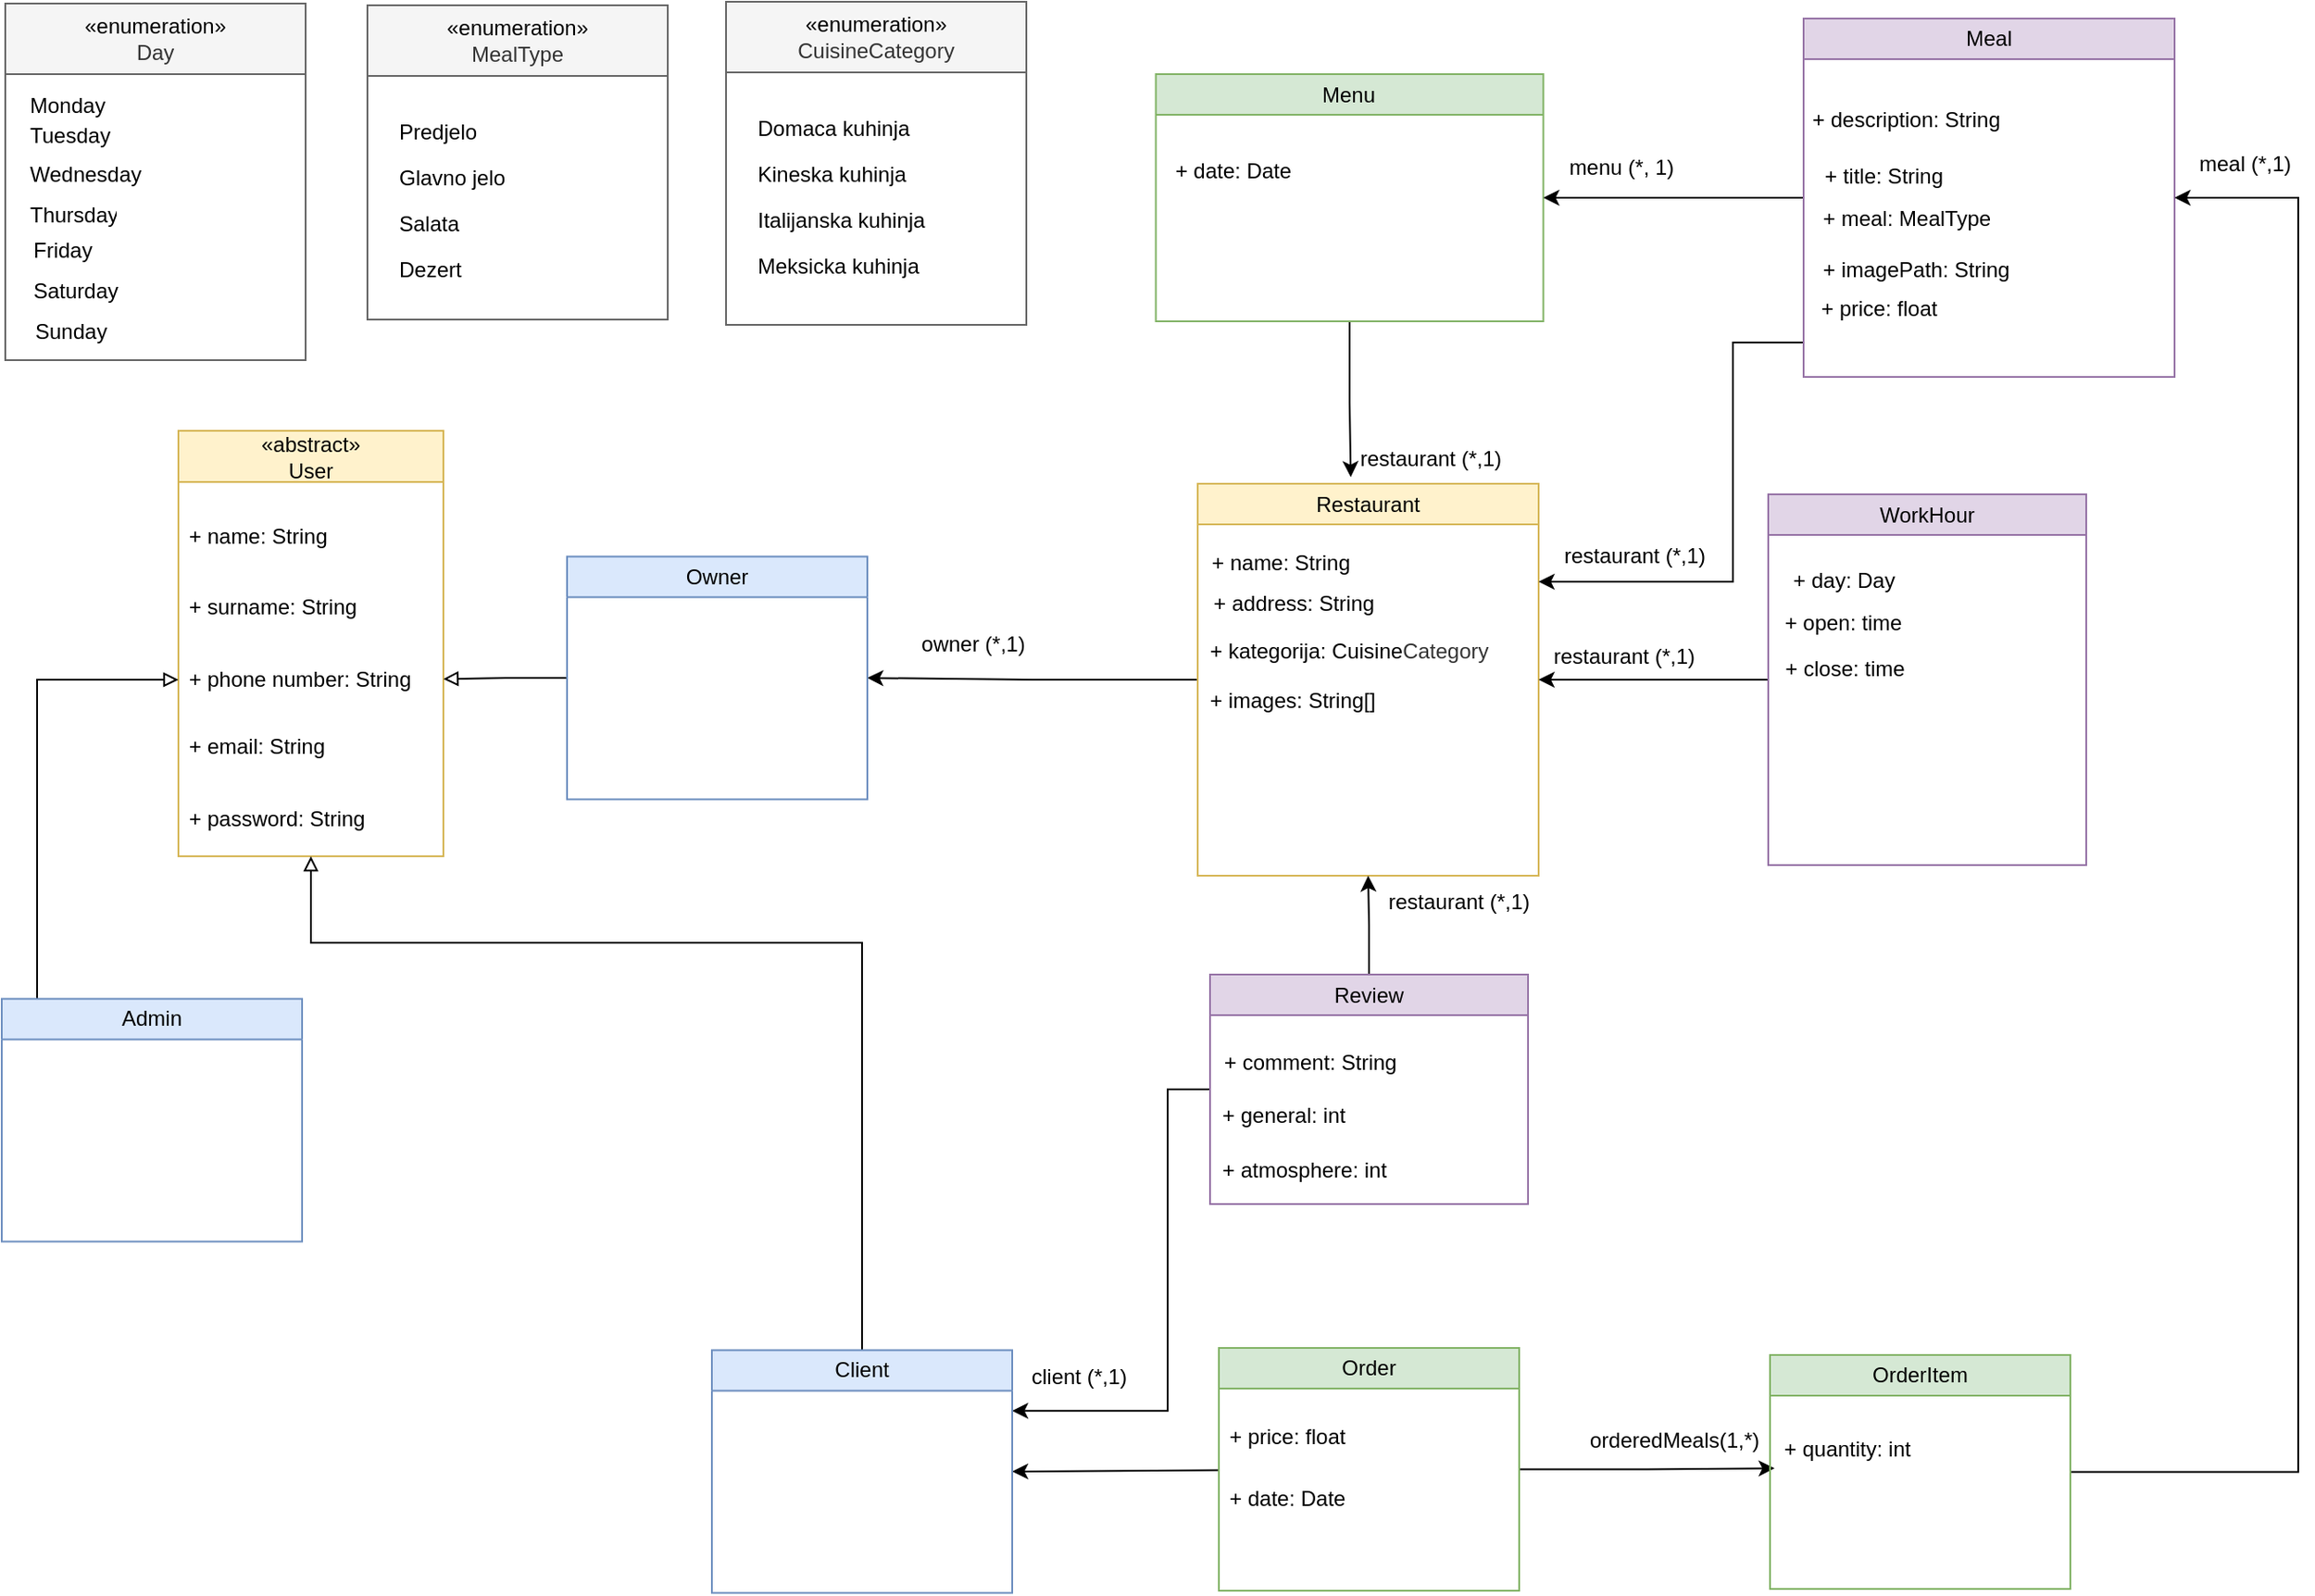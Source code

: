 <mxfile version="20.6.2" type="device"><diagram id="bsZPqT9XI8S-1IAXSbrk" name="Page-1"><mxGraphModel dx="1730" dy="2012" grid="1" gridSize="10" guides="1" tooltips="1" connect="1" arrows="1" fold="1" page="1" pageScale="1" pageWidth="850" pageHeight="1100" math="0" shadow="0"><root><mxCell id="0"/><mxCell id="1" parent="0"/><mxCell id="OyT46b3TN85XuAn-5Xij-9" value="" style="group;fontSize=13;spacingTop=3;" parent="1" vertex="1" connectable="0"><mxGeometry x="120" y="-340" width="150" height="241" as="geometry"/></mxCell><mxCell id="OyT46b3TN85XuAn-5Xij-1" value="«abstract»&lt;br&gt;User" style="swimlane;fontStyle=0;childLayout=stackLayout;horizontal=1;startSize=29;horizontalStack=0;resizeParent=1;resizeParentMax=0;resizeLast=0;collapsible=1;marginBottom=0;whiteSpace=wrap;html=1;container=0;fillColor=#fff2cc;strokeColor=#d6b656;" parent="OyT46b3TN85XuAn-5Xij-9" vertex="1"><mxGeometry width="150" height="241" as="geometry"><mxRectangle x="70" y="50" width="70" height="30" as="alternateBounds"/></mxGeometry></mxCell><mxCell id="OyT46b3TN85XuAn-5Xij-2" value="+ name: String" style="text;strokeColor=none;fillColor=none;align=left;verticalAlign=middle;spacingLeft=4;spacingRight=4;overflow=hidden;points=[[0,0.5],[1,0.5]];portConstraint=eastwest;rotatable=0;whiteSpace=wrap;html=1;" parent="OyT46b3TN85XuAn-5Xij-9" vertex="1"><mxGeometry y="40.167" width="150" height="40.167" as="geometry"/></mxCell><mxCell id="OyT46b3TN85XuAn-5Xij-3" value="+ surname: String" style="text;strokeColor=none;fillColor=none;align=left;verticalAlign=middle;spacingLeft=4;spacingRight=4;overflow=hidden;points=[[0,0.5],[1,0.5]];portConstraint=eastwest;rotatable=0;whiteSpace=wrap;html=1;" parent="OyT46b3TN85XuAn-5Xij-9" vertex="1"><mxGeometry y="80.333" width="150" height="40.167" as="geometry"/></mxCell><mxCell id="OyT46b3TN85XuAn-5Xij-4" value="+ phone number: String" style="text;strokeColor=none;fillColor=none;align=left;verticalAlign=middle;spacingLeft=4;spacingRight=4;overflow=hidden;points=[[0,0.5],[1,0.5]];portConstraint=eastwest;rotatable=0;whiteSpace=wrap;html=1;" parent="OyT46b3TN85XuAn-5Xij-9" vertex="1"><mxGeometry y="120.5" width="150" height="40.167" as="geometry"/></mxCell><mxCell id="OyT46b3TN85XuAn-5Xij-7" value="+ email: String" style="text;strokeColor=none;fillColor=none;align=left;verticalAlign=middle;spacingLeft=4;spacingRight=4;overflow=hidden;points=[[0,0.5],[1,0.5]];portConstraint=eastwest;rotatable=0;whiteSpace=wrap;html=1;" parent="OyT46b3TN85XuAn-5Xij-9" vertex="1"><mxGeometry y="159.328" width="150" height="40.167" as="geometry"/></mxCell><mxCell id="OyT46b3TN85XuAn-5Xij-8" value="+ password: String" style="text;strokeColor=none;fillColor=none;align=left;verticalAlign=middle;spacingLeft=4;spacingRight=4;overflow=hidden;points=[[0,0.5],[1,0.5]];portConstraint=eastwest;rotatable=0;whiteSpace=wrap;html=1;" parent="OyT46b3TN85XuAn-5Xij-9" vertex="1"><mxGeometry y="199.494" width="150" height="40.167" as="geometry"/></mxCell><mxCell id="2AOjlh9punk3wkcL21mE-31" style="edgeStyle=orthogonalEdgeStyle;rounded=0;orthogonalLoop=1;jettySize=auto;html=1;" parent="1" source="OyT46b3TN85XuAn-5Xij-40" edge="1"><mxGeometry relative="1" as="geometry"><mxPoint x="510" y="-200" as="targetPoint"/></mxGeometry></mxCell><mxCell id="OyT46b3TN85XuAn-5Xij-40" value="&lt;span style=&quot;font-weight: normal;&quot;&gt;Restaurant&lt;/span&gt;" style="swimlane;whiteSpace=wrap;html=1;fillColor=#fff2cc;strokeColor=#d6b656;" parent="1" vertex="1"><mxGeometry x="697" y="-310" width="193" height="222" as="geometry"/></mxCell><mxCell id="OyT46b3TN85XuAn-5Xij-101" value="+ name: String" style="text;html=1;strokeColor=none;fillColor=none;align=left;verticalAlign=middle;whiteSpace=wrap;rounded=0;" parent="OyT46b3TN85XuAn-5Xij-40" vertex="1"><mxGeometry x="6" y="30" width="94" height="30" as="geometry"/></mxCell><mxCell id="bxrwwsKbFl1tPiPiGd9G-1" value="+ kategorija: Cuisine&lt;span style=&quot;color: rgb(51, 51, 51); text-align: center;&quot;&gt;Category&lt;/span&gt;" style="text;html=1;strokeColor=none;fillColor=none;align=left;verticalAlign=middle;whiteSpace=wrap;rounded=0;" parent="OyT46b3TN85XuAn-5Xij-40" vertex="1"><mxGeometry x="5" y="80" width="164" height="30" as="geometry"/></mxCell><mxCell id="OyT46b3TN85XuAn-5Xij-109" value="+ address: String" style="text;html=1;strokeColor=none;fillColor=none;align=left;verticalAlign=middle;whiteSpace=wrap;rounded=0;" parent="OyT46b3TN85XuAn-5Xij-40" vertex="1"><mxGeometry x="7" y="53" width="94" height="30" as="geometry"/></mxCell><mxCell id="OyT46b3TN85XuAn-5Xij-59" value="owner (*,1)" style="text;html=1;strokeColor=none;fillColor=none;align=center;verticalAlign=middle;whiteSpace=wrap;rounded=0;" parent="1" vertex="1"><mxGeometry x="509.5" y="-234.5" width="120" height="30" as="geometry"/></mxCell><mxCell id="2AOjlh9punk3wkcL21mE-33" style="edgeStyle=orthogonalEdgeStyle;rounded=0;orthogonalLoop=1;jettySize=auto;html=1;entryX=0.449;entryY=-0.017;entryDx=0;entryDy=0;entryPerimeter=0;" parent="1" source="OyT46b3TN85XuAn-5Xij-64" target="OyT46b3TN85XuAn-5Xij-40" edge="1"><mxGeometry relative="1" as="geometry"/></mxCell><mxCell id="OyT46b3TN85XuAn-5Xij-64" value="&lt;span style=&quot;font-weight: normal;&quot;&gt;Menu&lt;/span&gt;" style="swimlane;whiteSpace=wrap;html=1;container=0;fillColor=#d5e8d4;strokeColor=#82b366;" parent="1" vertex="1"><mxGeometry x="673.31" y="-542" width="219.37" height="140" as="geometry"/></mxCell><mxCell id="OyT46b3TN85XuAn-5Xij-125" value=" + date: Date" style="text;strokeColor=none;fillColor=none;spacingLeft=4;spacingRight=4;overflow=hidden;rotatable=0;points=[[0,0.5],[1,0.5]];portConstraint=eastwest;fontSize=12;" parent="OyT46b3TN85XuAn-5Xij-64" vertex="1"><mxGeometry x="1.69" y="41" width="208.31" height="30" as="geometry"/></mxCell><mxCell id="2AOjlh9punk3wkcL21mE-12" value="" style="edgeStyle=orthogonalEdgeStyle;rounded=0;orthogonalLoop=1;jettySize=auto;html=1;entryX=-0.013;entryY=1.172;entryDx=0;entryDy=0;entryPerimeter=0;" parent="1" source="OyT46b3TN85XuAn-5Xij-85" edge="1"><mxGeometry relative="1" as="geometry"><mxPoint x="1023.57" y="247.66" as="targetPoint"/></mxGeometry></mxCell><mxCell id="2AOjlh9punk3wkcL21mE-55" style="edgeStyle=none;rounded=0;orthogonalLoop=1;jettySize=auto;html=1;entryX=1;entryY=0.5;entryDx=0;entryDy=0;" parent="1" source="OyT46b3TN85XuAn-5Xij-85" target="v6dq-pVkHufXufYW6gg1-2" edge="1"><mxGeometry relative="1" as="geometry"><mxPoint x="650" y="245" as="targetPoint"/></mxGeometry></mxCell><mxCell id="OyT46b3TN85XuAn-5Xij-85" value="&lt;span style=&quot;font-weight: normal;&quot;&gt;Order&lt;/span&gt;" style="swimlane;whiteSpace=wrap;html=1;startSize=23;fillColor=#d5e8d4;strokeColor=#82b366;" parent="1" vertex="1"><mxGeometry x="709" y="179.5" width="170" height="137.5" as="geometry"/></mxCell><mxCell id="v6dq-pVkHufXufYW6gg1-19" style="edgeStyle=orthogonalEdgeStyle;rounded=0;orthogonalLoop=1;jettySize=auto;html=1;entryX=1;entryY=0.25;entryDx=0;entryDy=0;endArrow=classic;endFill=1;" parent="1" target="OyT46b3TN85XuAn-5Xij-40" edge="1"><mxGeometry relative="1" as="geometry"><mxPoint x="1040" y="-390" as="sourcePoint"/><Array as="points"><mxPoint x="1000" y="-390"/><mxPoint x="1000" y="-254"/></Array></mxGeometry></mxCell><mxCell id="v6dq-pVkHufXufYW6gg1-23" style="edgeStyle=orthogonalEdgeStyle;rounded=0;orthogonalLoop=1;jettySize=auto;html=1;entryX=1;entryY=0.5;entryDx=0;entryDy=0;endArrow=classic;endFill=1;" parent="1" source="OyT46b3TN85XuAn-5Xij-89" target="OyT46b3TN85XuAn-5Xij-64" edge="1"><mxGeometry relative="1" as="geometry"/></mxCell><mxCell id="OyT46b3TN85XuAn-5Xij-89" value="&lt;span style=&quot;font-weight: normal;&quot;&gt;Meal&lt;/span&gt;" style="swimlane;whiteSpace=wrap;html=1;fillColor=#e1d5e7;strokeColor=#9673a6;" parent="1" vertex="1"><mxGeometry x="1040" y="-573.5" width="210" height="203" as="geometry"/></mxCell><mxCell id="OyT46b3TN85XuAn-5Xij-91" value="+ imagePath: String" style="text;html=1;strokeColor=none;fillColor=none;align=left;verticalAlign=middle;whiteSpace=wrap;rounded=0;" parent="OyT46b3TN85XuAn-5Xij-89" vertex="1"><mxGeometry x="9" y="127" width="110" height="30" as="geometry"/></mxCell><mxCell id="OyT46b3TN85XuAn-5Xij-92" value="+ title: String" style="text;html=1;strokeColor=none;fillColor=none;align=left;verticalAlign=middle;whiteSpace=wrap;rounded=0;" parent="OyT46b3TN85XuAn-5Xij-89" vertex="1"><mxGeometry x="10" y="74" width="110" height="30" as="geometry"/></mxCell><mxCell id="OyT46b3TN85XuAn-5Xij-94" value="+ meal: MealType" style="text;html=1;align=left;verticalAlign=middle;resizable=0;points=[];autosize=1;strokeColor=none;fillColor=none;" parent="1" vertex="1"><mxGeometry x="1049" y="-475" width="120" height="30" as="geometry"/></mxCell><mxCell id="OyT46b3TN85XuAn-5Xij-97" value="+ date: Date" style="text;html=1;strokeColor=none;fillColor=none;align=left;verticalAlign=middle;whiteSpace=wrap;rounded=0;" parent="1" vertex="1"><mxGeometry x="713" y="249.5" width="77" height="30" as="geometry"/></mxCell><mxCell id="OyT46b3TN85XuAn-5Xij-110" value="&lt;span style=&quot;color: rgb(0, 0, 0); font-weight: 400;&quot;&gt;«enumeration»&lt;/span&gt;&lt;span style=&quot;font-weight: normal;&quot;&gt;&lt;br&gt;MealType&lt;br&gt;&lt;/span&gt;" style="swimlane;whiteSpace=wrap;html=1;fillColor=#f5f5f5;fontColor=#333333;strokeColor=#666666;align=center;startSize=40;" parent="1" vertex="1"><mxGeometry x="227" y="-581" width="170" height="178" as="geometry"/></mxCell><mxCell id="OyT46b3TN85XuAn-5Xij-119" value="" style="group" parent="OyT46b3TN85XuAn-5Xij-110" vertex="1" connectable="0"><mxGeometry x="12" y="58" width="80" height="175" as="geometry"/></mxCell><mxCell id="OyT46b3TN85XuAn-5Xij-112" value="Predjelo" style="text;strokeColor=none;fillColor=none;spacingLeft=4;spacingRight=4;overflow=hidden;rotatable=0;points=[[0,0.5],[1,0.5]];portConstraint=eastwest;fontSize=12;" parent="OyT46b3TN85XuAn-5Xij-119" vertex="1"><mxGeometry width="60" height="20" as="geometry"/></mxCell><mxCell id="OyT46b3TN85XuAn-5Xij-115" value="Dezert" style="text;strokeColor=none;fillColor=none;spacingLeft=4;spacingRight=4;overflow=hidden;rotatable=0;points=[[0,0.5],[1,0.5]];portConstraint=eastwest;fontSize=12;" parent="OyT46b3TN85XuAn-5Xij-119" vertex="1"><mxGeometry y="78" width="60" height="22" as="geometry"/></mxCell><mxCell id="OyT46b3TN85XuAn-5Xij-114" value="Salata" style="text;strokeColor=none;fillColor=none;spacingLeft=4;spacingRight=4;overflow=hidden;rotatable=0;points=[[0,0.5],[1,0.5]];portConstraint=eastwest;fontSize=12;" parent="OyT46b3TN85XuAn-5Xij-119" vertex="1"><mxGeometry y="52" width="60" height="20" as="geometry"/></mxCell><mxCell id="OyT46b3TN85XuAn-5Xij-113" value="Glavno jelo" style="text;strokeColor=none;fillColor=none;spacingLeft=4;spacingRight=4;overflow=hidden;rotatable=0;points=[[0,0.5],[1,0.5]];portConstraint=eastwest;fontSize=12;" parent="OyT46b3TN85XuAn-5Xij-119" vertex="1"><mxGeometry y="26" width="80" height="20" as="geometry"/></mxCell><mxCell id="OyT46b3TN85XuAn-5Xij-121" value="+ price: float" style="text;html=1;align=left;verticalAlign=middle;resizable=0;points=[];autosize=1;strokeColor=none;fillColor=none;" parent="1" vertex="1"><mxGeometry x="1048" y="-424" width="90" height="30" as="geometry"/></mxCell><mxCell id="bxrwwsKbFl1tPiPiGd9G-2" value="&lt;span style=&quot;color: rgb(0, 0, 0); font-weight: 400;&quot;&gt;«enumeration»&lt;/span&gt;&lt;span style=&quot;font-weight: normal;&quot;&gt;&lt;br&gt;CuisineCategory&lt;br&gt;&lt;/span&gt;" style="swimlane;whiteSpace=wrap;html=1;fillColor=#f5f5f5;fontColor=#333333;strokeColor=#666666;align=center;startSize=40;" parent="1" vertex="1"><mxGeometry x="430" y="-583" width="170" height="183" as="geometry"/></mxCell><mxCell id="bxrwwsKbFl1tPiPiGd9G-3" value="" style="group" parent="bxrwwsKbFl1tPiPiGd9G-2" vertex="1" connectable="0"><mxGeometry x="12" y="58" width="110" height="175" as="geometry"/></mxCell><mxCell id="bxrwwsKbFl1tPiPiGd9G-4" value="Domaca kuhinja" style="text;strokeColor=none;fillColor=none;spacingLeft=4;spacingRight=4;overflow=hidden;rotatable=0;points=[[0,0.5],[1,0.5]];portConstraint=eastwest;fontSize=12;" parent="bxrwwsKbFl1tPiPiGd9G-3" vertex="1"><mxGeometry width="100" height="20" as="geometry"/></mxCell><mxCell id="bxrwwsKbFl1tPiPiGd9G-8" value="Meksicka kuhinja" style="text;strokeColor=none;fillColor=none;spacingLeft=4;spacingRight=4;overflow=hidden;rotatable=0;points=[[0,0.5],[1,0.5]];portConstraint=eastwest;fontSize=12;" parent="bxrwwsKbFl1tPiPiGd9G-3" vertex="1"><mxGeometry y="78" width="110" height="20" as="geometry"/></mxCell><mxCell id="bxrwwsKbFl1tPiPiGd9G-9" value="Italijanska kuhinja" style="text;strokeColor=none;fillColor=none;spacingLeft=4;spacingRight=4;overflow=hidden;rotatable=0;points=[[0,0.5],[1,0.5]];portConstraint=eastwest;fontSize=12;" parent="bxrwwsKbFl1tPiPiGd9G-3" vertex="1"><mxGeometry y="52" width="110" height="20" as="geometry"/></mxCell><mxCell id="bxrwwsKbFl1tPiPiGd9G-10" value="Kineska kuhinja" style="text;strokeColor=none;fillColor=none;spacingLeft=4;spacingRight=4;overflow=hidden;rotatable=0;points=[[0,0.5],[1,0.5]];portConstraint=eastwest;fontSize=12;" parent="bxrwwsKbFl1tPiPiGd9G-3" vertex="1"><mxGeometry y="26" width="100" height="20" as="geometry"/></mxCell><mxCell id="2AOjlh9punk3wkcL21mE-44" style="edgeStyle=orthogonalEdgeStyle;rounded=0;orthogonalLoop=1;jettySize=auto;html=1;entryX=1;entryY=0.5;entryDx=0;entryDy=0;" parent="1" source="bxrwwsKbFl1tPiPiGd9G-12" target="OyT46b3TN85XuAn-5Xij-40" edge="1"><mxGeometry relative="1" as="geometry"><mxPoint x="970" y="-193" as="targetPoint"/></mxGeometry></mxCell><mxCell id="bxrwwsKbFl1tPiPiGd9G-12" value="&lt;span style=&quot;font-weight: normal;&quot;&gt;WorkHour&lt;/span&gt;" style="swimlane;whiteSpace=wrap;html=1;fillColor=#e1d5e7;strokeColor=#9673a6;" parent="1" vertex="1"><mxGeometry x="1020" y="-304" width="180" height="210" as="geometry"/></mxCell><mxCell id="2AOjlh9punk3wkcL21mE-37" value="+ day: Day" style="text;html=1;strokeColor=none;fillColor=none;align=center;verticalAlign=middle;whiteSpace=wrap;rounded=0;" parent="bxrwwsKbFl1tPiPiGd9G-12" vertex="1"><mxGeometry x="1" y="34.33" width="84" height="30" as="geometry"/></mxCell><mxCell id="2AOjlh9punk3wkcL21mE-39" value="+ close: time" style="text;html=1;strokeColor=none;fillColor=none;align=center;verticalAlign=middle;whiteSpace=wrap;rounded=0;" parent="bxrwwsKbFl1tPiPiGd9G-12" vertex="1"><mxGeometry x="5" y="84.41" width="77" height="30" as="geometry"/></mxCell><mxCell id="2AOjlh9punk3wkcL21mE-38" value="+ open: time" style="text;html=1;strokeColor=none;fillColor=none;align=center;verticalAlign=middle;whiteSpace=wrap;rounded=0;" parent="bxrwwsKbFl1tPiPiGd9G-12" vertex="1"><mxGeometry x="7" y="58" width="71" height="30" as="geometry"/></mxCell><mxCell id="bxrwwsKbFl1tPiPiGd9G-24" value="+ images: String[]" style="text;html=1;strokeColor=none;fillColor=none;align=left;verticalAlign=middle;whiteSpace=wrap;rounded=0;" parent="1" vertex="1"><mxGeometry x="702" y="-202" width="108" height="30" as="geometry"/></mxCell><mxCell id="bxrwwsKbFl1tPiPiGd9G-25" value="+ description: String" style="text;html=1;strokeColor=none;fillColor=none;align=left;verticalAlign=middle;whiteSpace=wrap;rounded=0;" parent="1" vertex="1"><mxGeometry x="1043" y="-531" width="110" height="30" as="geometry"/></mxCell><mxCell id="uXGbVGJVSAFYavBQ4wdc-19" style="edgeStyle=orthogonalEdgeStyle;rounded=0;orthogonalLoop=1;jettySize=auto;html=1;entryX=1;entryY=0.5;entryDx=0;entryDy=0;" edge="1" parent="1" source="bxrwwsKbFl1tPiPiGd9G-36" target="OyT46b3TN85XuAn-5Xij-89"><mxGeometry relative="1" as="geometry"><Array as="points"><mxPoint x="1320" y="250"/><mxPoint x="1320" y="-472"/></Array></mxGeometry></mxCell><mxCell id="bxrwwsKbFl1tPiPiGd9G-36" value="&lt;span style=&quot;font-weight: normal;&quot;&gt;OrderItem&lt;/span&gt;" style="swimlane;whiteSpace=wrap;html=1;startSize=23;fillColor=#d5e8d4;strokeColor=#82b366;" parent="1" vertex="1"><mxGeometry x="1021" y="183.5" width="170" height="132.5" as="geometry"/></mxCell><mxCell id="bxrwwsKbFl1tPiPiGd9G-37" value="+ quantity: int" style="text;html=1;strokeColor=none;fillColor=none;align=left;verticalAlign=middle;whiteSpace=wrap;rounded=0;" parent="bxrwwsKbFl1tPiPiGd9G-36" vertex="1"><mxGeometry x="6" y="38" width="107" height="30" as="geometry"/></mxCell><mxCell id="bxrwwsKbFl1tPiPiGd9G-40" value="+ price: float" style="text;html=1;strokeColor=none;fillColor=none;align=left;verticalAlign=middle;whiteSpace=wrap;rounded=0;" parent="1" vertex="1"><mxGeometry x="713" y="214.5" width="77" height="30" as="geometry"/></mxCell><mxCell id="uXGbVGJVSAFYavBQ4wdc-20" style="edgeStyle=orthogonalEdgeStyle;rounded=0;orthogonalLoop=1;jettySize=auto;html=1;entryX=0.5;entryY=1;entryDx=0;entryDy=0;" edge="1" parent="1" source="bxrwwsKbFl1tPiPiGd9G-53" target="OyT46b3TN85XuAn-5Xij-40"><mxGeometry relative="1" as="geometry"/></mxCell><mxCell id="uXGbVGJVSAFYavBQ4wdc-21" style="edgeStyle=orthogonalEdgeStyle;rounded=0;orthogonalLoop=1;jettySize=auto;html=1;entryX=1;entryY=0.25;entryDx=0;entryDy=0;" edge="1" parent="1" source="bxrwwsKbFl1tPiPiGd9G-53" target="v6dq-pVkHufXufYW6gg1-2"><mxGeometry relative="1" as="geometry"><Array as="points"><mxPoint x="680" y="33"/><mxPoint x="680" y="215"/></Array></mxGeometry></mxCell><mxCell id="bxrwwsKbFl1tPiPiGd9G-53" value="&lt;span style=&quot;font-weight: normal;&quot;&gt;Review&lt;/span&gt;" style="swimlane;whiteSpace=wrap;html=1;fillColor=#e1d5e7;strokeColor=#9673a6;" parent="1" vertex="1"><mxGeometry x="704" y="-32" width="180" height="130" as="geometry"/></mxCell><mxCell id="bxrwwsKbFl1tPiPiGd9G-55" value="+ comment: String" style="text;html=1;strokeColor=none;fillColor=none;align=left;verticalAlign=middle;whiteSpace=wrap;rounded=0;" parent="bxrwwsKbFl1tPiPiGd9G-53" vertex="1"><mxGeometry x="6" y="35" width="144" height="30" as="geometry"/></mxCell><mxCell id="bxrwwsKbFl1tPiPiGd9G-58" value="+ atmosphere: int" style="text;html=1;strokeColor=none;fillColor=none;align=left;verticalAlign=middle;whiteSpace=wrap;rounded=0;" parent="bxrwwsKbFl1tPiPiGd9G-53" vertex="1"><mxGeometry x="5" y="96" width="144" height="30" as="geometry"/></mxCell><mxCell id="bxrwwsKbFl1tPiPiGd9G-59" value="+ general: int" style="text;html=1;strokeColor=none;fillColor=none;align=left;verticalAlign=middle;whiteSpace=wrap;rounded=0;" parent="bxrwwsKbFl1tPiPiGd9G-53" vertex="1"><mxGeometry x="5" y="65" width="144" height="30" as="geometry"/></mxCell><mxCell id="2AOjlh9punk3wkcL21mE-13" value="orderedMeals(1,*)" style="text;html=1;strokeColor=none;fillColor=none;align=center;verticalAlign=middle;whiteSpace=wrap;rounded=0;" parent="1" vertex="1"><mxGeometry x="937" y="216.5" width="60" height="30" as="geometry"/></mxCell><mxCell id="2AOjlh9punk3wkcL21mE-25" value="client (*,1)" style="text;html=1;strokeColor=none;fillColor=none;align=center;verticalAlign=middle;whiteSpace=wrap;rounded=0;" parent="1" vertex="1"><mxGeometry x="600" y="180.75" width="60" height="30" as="geometry"/></mxCell><mxCell id="2AOjlh9punk3wkcL21mE-34" value="restaurant (*,1)" style="text;html=1;strokeColor=none;fillColor=none;align=center;verticalAlign=middle;whiteSpace=wrap;rounded=0;" parent="1" vertex="1"><mxGeometry x="784" y="-339" width="90" height="30" as="geometry"/></mxCell><mxCell id="2AOjlh9punk3wkcL21mE-36" value="menu (*, 1)" style="text;html=1;strokeColor=none;fillColor=none;align=center;verticalAlign=middle;whiteSpace=wrap;rounded=0;" parent="1" vertex="1"><mxGeometry x="902" y="-504" width="70" height="30" as="geometry"/></mxCell><mxCell id="2AOjlh9punk3wkcL21mE-45" value="restaurant (*,1)" style="text;html=1;strokeColor=none;fillColor=none;align=center;verticalAlign=middle;whiteSpace=wrap;rounded=0;" parent="1" vertex="1"><mxGeometry x="892.68" y="-227" width="91.32" height="30" as="geometry"/></mxCell><mxCell id="v6dq-pVkHufXufYW6gg1-7" style="edgeStyle=orthogonalEdgeStyle;rounded=0;orthogonalLoop=1;jettySize=auto;html=1;endArrow=block;endFill=0;" parent="1" source="v6dq-pVkHufXufYW6gg1-1" target="OyT46b3TN85XuAn-5Xij-4" edge="1"><mxGeometry relative="1" as="geometry"><Array as="points"><mxPoint x="40" y="-199"/></Array></mxGeometry></mxCell><mxCell id="v6dq-pVkHufXufYW6gg1-1" value="&lt;span style=&quot;font-weight: normal;&quot;&gt;Admin&lt;/span&gt;" style="swimlane;whiteSpace=wrap;html=1;startSize=23;fillColor=#dae8fc;strokeColor=#6c8ebf;" parent="1" vertex="1"><mxGeometry x="20" y="-18.25" width="170" height="137.5" as="geometry"/></mxCell><mxCell id="v6dq-pVkHufXufYW6gg1-10" style="edgeStyle=orthogonalEdgeStyle;rounded=0;orthogonalLoop=1;jettySize=auto;html=1;entryX=0.5;entryY=1;entryDx=0;entryDy=0;endArrow=block;endFill=0;" parent="1" source="v6dq-pVkHufXufYW6gg1-2" target="OyT46b3TN85XuAn-5Xij-1" edge="1"><mxGeometry relative="1" as="geometry"><Array as="points"><mxPoint x="507" y="-50"/><mxPoint x="195" y="-50"/></Array></mxGeometry></mxCell><mxCell id="v6dq-pVkHufXufYW6gg1-2" value="&lt;span style=&quot;font-weight: normal;&quot;&gt;Client&lt;/span&gt;" style="swimlane;whiteSpace=wrap;html=1;startSize=23;fillColor=#dae8fc;strokeColor=#6c8ebf;" parent="1" vertex="1"><mxGeometry x="422" y="180.75" width="170" height="137.5" as="geometry"/></mxCell><mxCell id="v6dq-pVkHufXufYW6gg1-5" style="edgeStyle=orthogonalEdgeStyle;rounded=0;orthogonalLoop=1;jettySize=auto;html=1;entryX=1;entryY=0.5;entryDx=0;entryDy=0;endArrow=block;endFill=0;" parent="1" source="v6dq-pVkHufXufYW6gg1-3" target="OyT46b3TN85XuAn-5Xij-4" edge="1"><mxGeometry relative="1" as="geometry"/></mxCell><mxCell id="v6dq-pVkHufXufYW6gg1-3" value="&lt;span style=&quot;font-weight: normal;&quot;&gt;Owner&lt;/span&gt;" style="swimlane;whiteSpace=wrap;html=1;startSize=23;fillColor=#dae8fc;strokeColor=#6c8ebf;" parent="1" vertex="1"><mxGeometry x="340" y="-268.75" width="170" height="137.5" as="geometry"/></mxCell><mxCell id="v6dq-pVkHufXufYW6gg1-12" value="meal (*,1)" style="text;html=1;strokeColor=none;fillColor=none;align=center;verticalAlign=middle;whiteSpace=wrap;rounded=0;" parent="1" vertex="1"><mxGeometry x="1260" y="-506.5" width="60" height="30" as="geometry"/></mxCell><mxCell id="v6dq-pVkHufXufYW6gg1-20" value="restaurant (*,1)" style="text;html=1;strokeColor=none;fillColor=none;align=center;verticalAlign=middle;whiteSpace=wrap;rounded=0;" parent="1" vertex="1"><mxGeometry x="902" y="-284" width="85" height="30" as="geometry"/></mxCell><mxCell id="v6dq-pVkHufXufYW6gg1-24" value="&lt;span style=&quot;color: rgb(0, 0, 0); font-weight: 400;&quot;&gt;«enumeration»&lt;/span&gt;&lt;span style=&quot;font-weight: normal;&quot;&gt;&lt;br&gt;Day&lt;br&gt;&lt;/span&gt;" style="swimlane;whiteSpace=wrap;html=1;fillColor=#f5f5f5;fontColor=#333333;strokeColor=#666666;align=center;startSize=40;" parent="1" vertex="1"><mxGeometry x="22" y="-582" width="170" height="202" as="geometry"/></mxCell><mxCell id="v6dq-pVkHufXufYW6gg1-25" value="" style="group" parent="v6dq-pVkHufXufYW6gg1-24" vertex="1" connectable="0"><mxGeometry x="8" y="44" width="80" height="175" as="geometry"/></mxCell><mxCell id="v6dq-pVkHufXufYW6gg1-26" value="Monday" style="text;strokeColor=none;fillColor=none;spacingLeft=4;spacingRight=4;overflow=hidden;rotatable=0;points=[[0,0.5],[1,0.5]];portConstraint=eastwest;fontSize=12;" parent="v6dq-pVkHufXufYW6gg1-25" vertex="1"><mxGeometry width="60" height="20" as="geometry"/></mxCell><mxCell id="v6dq-pVkHufXufYW6gg1-27" value="Thursday&#10;" style="text;strokeColor=none;fillColor=none;spacingLeft=4;spacingRight=4;overflow=hidden;rotatable=0;points=[[0,0.5],[1,0.5]];portConstraint=eastwest;fontSize=12;" parent="v6dq-pVkHufXufYW6gg1-25" vertex="1"><mxGeometry y="62" width="60" height="22" as="geometry"/></mxCell><mxCell id="v6dq-pVkHufXufYW6gg1-28" value="Tuesday" style="text;strokeColor=none;fillColor=none;spacingLeft=4;spacingRight=4;overflow=hidden;rotatable=0;points=[[0,0.5],[1,0.5]];portConstraint=eastwest;fontSize=12;" parent="v6dq-pVkHufXufYW6gg1-25" vertex="1"><mxGeometry y="17" width="60" height="20" as="geometry"/></mxCell><mxCell id="v6dq-pVkHufXufYW6gg1-29" value="Wednesday" style="text;strokeColor=none;fillColor=none;spacingLeft=4;spacingRight=4;overflow=hidden;rotatable=0;points=[[0,0.5],[1,0.5]];portConstraint=eastwest;fontSize=12;" parent="v6dq-pVkHufXufYW6gg1-25" vertex="1"><mxGeometry y="39" width="80" height="20" as="geometry"/></mxCell><mxCell id="v6dq-pVkHufXufYW6gg1-30" value="Sunday" style="text;strokeColor=none;fillColor=none;spacingLeft=4;spacingRight=4;overflow=hidden;rotatable=0;points=[[0,0.5],[1,0.5]];portConstraint=eastwest;fontSize=12;" parent="1" vertex="1"><mxGeometry x="33" y="-410" width="60" height="22" as="geometry"/></mxCell><mxCell id="v6dq-pVkHufXufYW6gg1-31" value="Saturday" style="text;strokeColor=none;fillColor=none;spacingLeft=4;spacingRight=4;overflow=hidden;rotatable=0;points=[[0,0.5],[1,0.5]];portConstraint=eastwest;fontSize=12;" parent="1" vertex="1"><mxGeometry x="32" y="-433" width="60" height="22" as="geometry"/></mxCell><mxCell id="v6dq-pVkHufXufYW6gg1-32" value="Friday" style="text;strokeColor=none;fillColor=none;spacingLeft=4;spacingRight=4;overflow=hidden;rotatable=0;points=[[0,0.5],[1,0.5]];portConstraint=eastwest;fontSize=12;" parent="1" vertex="1"><mxGeometry x="32" y="-456" width="60" height="22" as="geometry"/></mxCell><mxCell id="uXGbVGJVSAFYavBQ4wdc-22" value="restaurant (*,1)" style="text;html=1;strokeColor=none;fillColor=none;align=center;verticalAlign=middle;whiteSpace=wrap;rounded=0;" vertex="1" parent="1"><mxGeometry x="800" y="-88" width="90" height="30" as="geometry"/></mxCell></root></mxGraphModel></diagram></mxfile>